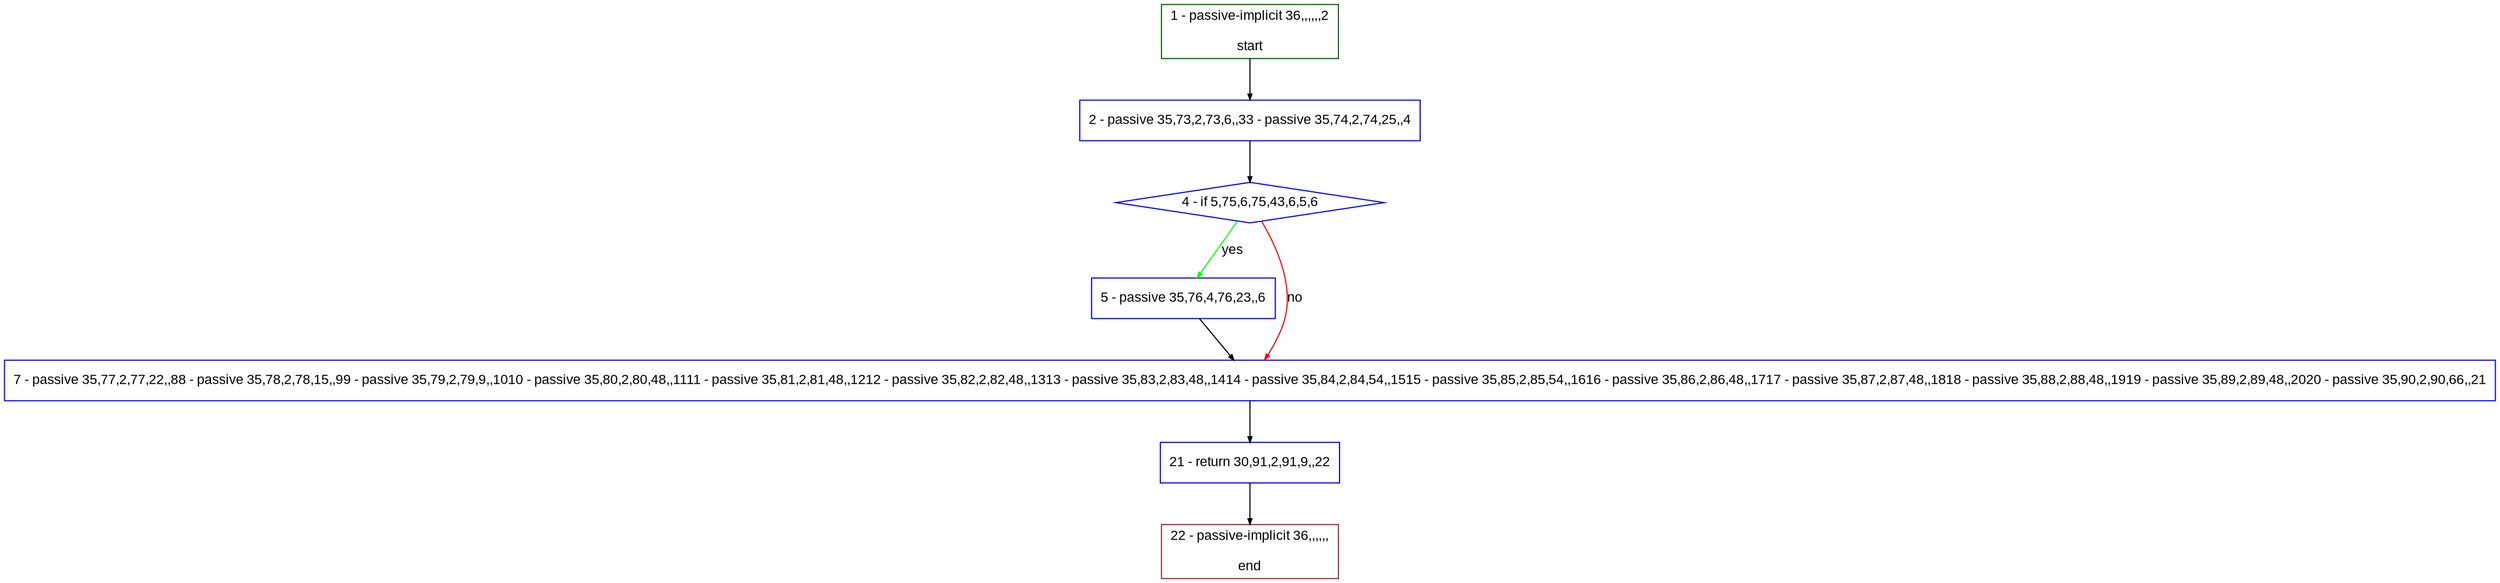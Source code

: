 digraph "" {
  graph [pack="true", label="", fontsize="12", packmode="clust", fontname="Arial", fillcolor="#FFFFCC", bgcolor="white", style="rounded,filled", compound="true"];
  node [node_initialized="no", label="", color="grey", fontsize="12", fillcolor="white", fontname="Arial", style="filled", shape="rectangle", compound="true", fixedsize="false"];
  edge [fontcolor="black", arrowhead="normal", arrowtail="none", arrowsize="0.5", ltail="", label="", color="black", fontsize="12", lhead="", fontname="Arial", dir="forward", compound="true"];
  __N1 [label="2 - passive 35,73,2,73,6,,33 - passive 35,74,2,74,25,,4", color="#0000ff", fillcolor="#ffffff", style="filled", shape="box"];
  __N2 [label="1 - passive-implicit 36,,,,,,2\n\nstart", color="#006400", fillcolor="#ffffff", style="filled", shape="box"];
  __N3 [label="4 - if 5,75,6,75,43,6,5,6", color="#0000ff", fillcolor="#ffffff", style="filled", shape="diamond"];
  __N4 [label="5 - passive 35,76,4,76,23,,6", color="#0000ff", fillcolor="#ffffff", style="filled", shape="box"];
  __N5 [label="7 - passive 35,77,2,77,22,,88 - passive 35,78,2,78,15,,99 - passive 35,79,2,79,9,,1010 - passive 35,80,2,80,48,,1111 - passive 35,81,2,81,48,,1212 - passive 35,82,2,82,48,,1313 - passive 35,83,2,83,48,,1414 - passive 35,84,2,84,54,,1515 - passive 35,85,2,85,54,,1616 - passive 35,86,2,86,48,,1717 - passive 35,87,2,87,48,,1818 - passive 35,88,2,88,48,,1919 - passive 35,89,2,89,48,,2020 - passive 35,90,2,90,66,,21", color="#0000ff", fillcolor="#ffffff", style="filled", shape="box"];
  __N6 [label="21 - return 30,91,2,91,9,,22", color="#0000ff", fillcolor="#ffffff", style="filled", shape="box"];
  __N7 [label="22 - passive-implicit 36,,,,,,\n\nend", color="#a52a2a", fillcolor="#ffffff", style="filled", shape="box"];
  __N2 -> __N1 [arrowhead="normal", arrowtail="none", color="#000000", label="", dir="forward"];
  __N1 -> __N3 [arrowhead="normal", arrowtail="none", color="#000000", label="", dir="forward"];
  __N3 -> __N4 [arrowhead="normal", arrowtail="none", color="#00ff00", label="yes", dir="forward"];
  __N3 -> __N5 [arrowhead="normal", arrowtail="none", color="#ff0000", label="no", dir="forward"];
  __N4 -> __N5 [arrowhead="normal", arrowtail="none", color="#000000", label="", dir="forward"];
  __N5 -> __N6 [arrowhead="normal", arrowtail="none", color="#000000", label="", dir="forward"];
  __N6 -> __N7 [arrowhead="normal", arrowtail="none", color="#000000", label="", dir="forward"];
}

